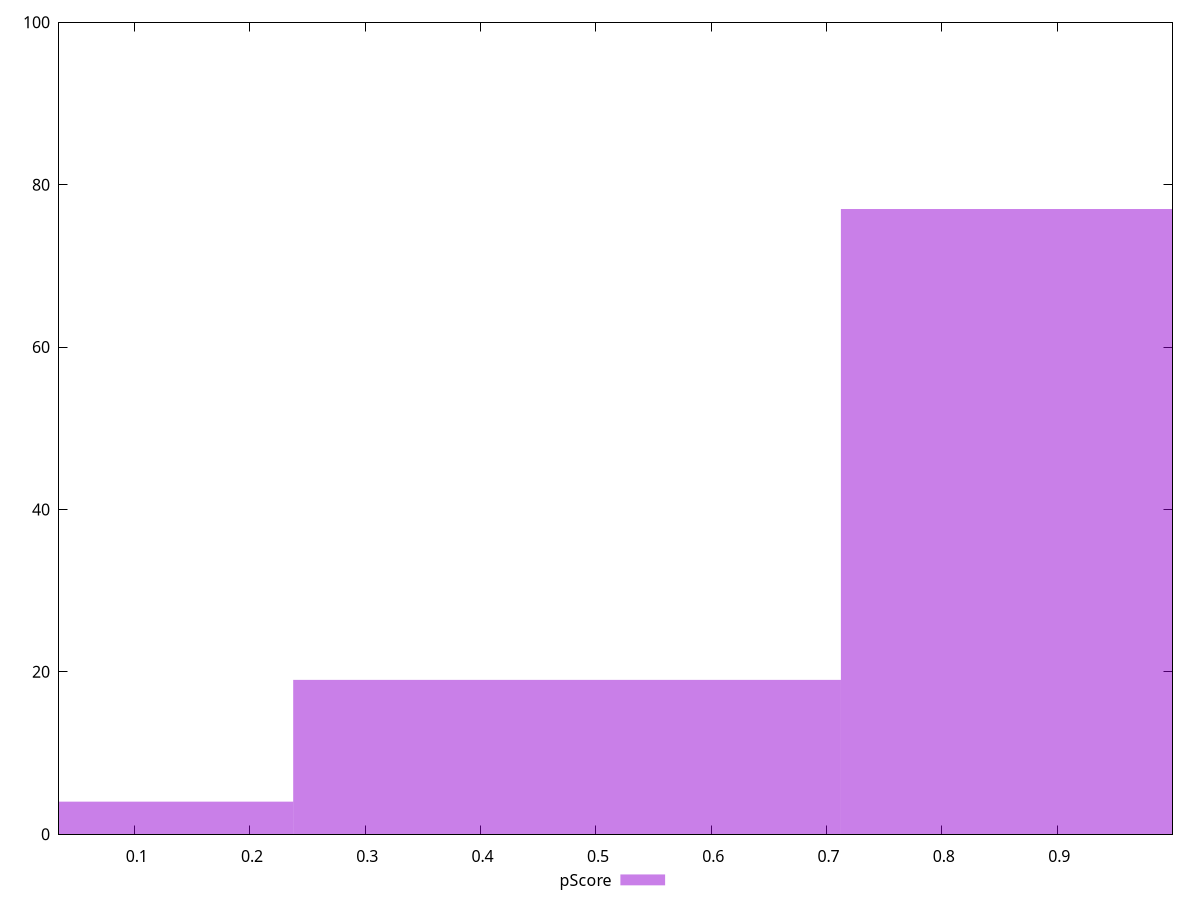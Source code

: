 reset

$pScore <<EOF
0.9499214941811207 77
0.47496074709056035 19
0 4
EOF

set key outside below
set boxwidth 0.47496074709056035
set xrange [0.03439632245770108:0.9999971908944616]
set yrange [0:100]
set trange [0:100]
set style fill transparent solid 0.5 noborder
set terminal svg size 640, 490 enhanced background rgb 'white'
set output "report_00015_2021-02-09T16-11-33.973Z/total-blocking-time/samples/pages+cached+noadtech/pScore/histogram.svg"

plot $pScore title "pScore" with boxes

reset
